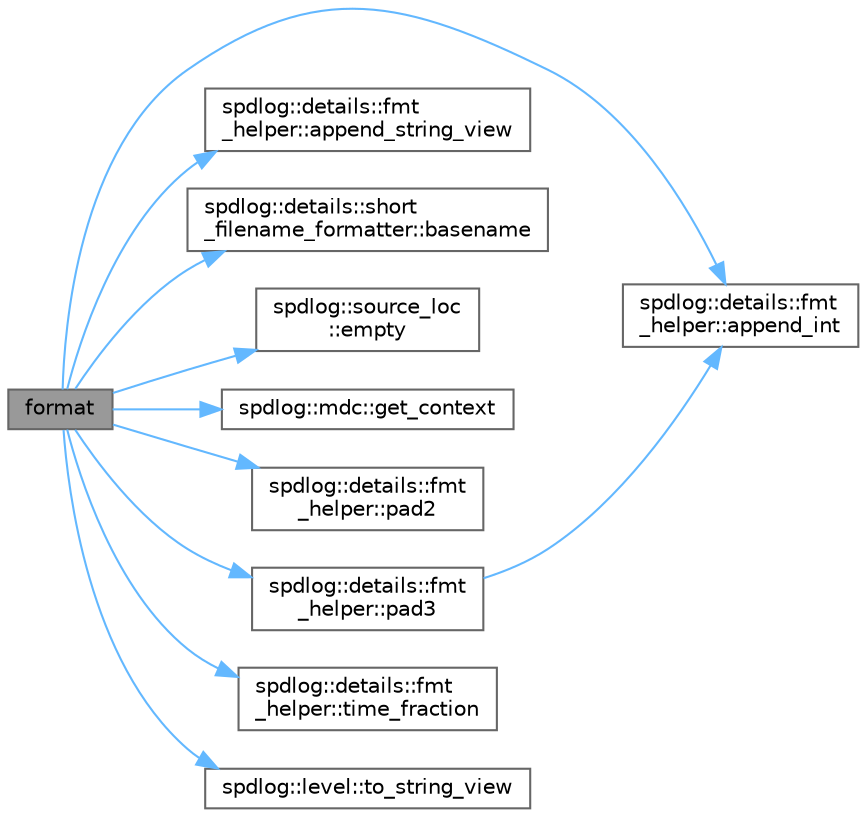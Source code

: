 digraph "format"
{
 // LATEX_PDF_SIZE
  bgcolor="transparent";
  edge [fontname=Helvetica,fontsize=10,labelfontname=Helvetica,labelfontsize=10];
  node [fontname=Helvetica,fontsize=10,shape=box,height=0.2,width=0.4];
  rankdir="LR";
  Node1 [id="Node000001",label="format",height=0.2,width=0.4,color="gray40", fillcolor="grey60", style="filled", fontcolor="black",tooltip=" "];
  Node1 -> Node2 [id="edge1_Node000001_Node000002",color="steelblue1",style="solid",tooltip=" "];
  Node2 [id="Node000002",label="spdlog::details::fmt\l_helper::append_int",height=0.2,width=0.4,color="grey40", fillcolor="white", style="filled",URL="$namespacespdlog_1_1details_1_1fmt__helper.html#a5b90f8a8aadb4389c511bc94988d72e3",tooltip=" "];
  Node1 -> Node3 [id="edge2_Node000001_Node000003",color="steelblue1",style="solid",tooltip=" "];
  Node3 [id="Node000003",label="spdlog::details::fmt\l_helper::append_string_view",height=0.2,width=0.4,color="grey40", fillcolor="white", style="filled",URL="$namespacespdlog_1_1details_1_1fmt__helper.html#a9b133cfeb950ba03f41ce7226e8b5d12",tooltip=" "];
  Node1 -> Node4 [id="edge3_Node000001_Node000004",color="steelblue1",style="solid",tooltip=" "];
  Node4 [id="Node000004",label="spdlog::details::short\l_filename_formatter::basename",height=0.2,width=0.4,color="grey40", fillcolor="white", style="filled",URL="$classspdlog_1_1details_1_1short__filename__formatter.html#a9a3146fc8f6c9c81959016c9c0121fee",tooltip=" "];
  Node1 -> Node5 [id="edge4_Node000001_Node000005",color="steelblue1",style="solid",tooltip=" "];
  Node5 [id="Node000005",label="spdlog::source_loc\l::empty",height=0.2,width=0.4,color="grey40", fillcolor="white", style="filled",URL="$structspdlog_1_1source__loc.html#a9fd57d49fbf8820ec85b92ed4da47654",tooltip=" "];
  Node1 -> Node6 [id="edge5_Node000001_Node000006",color="steelblue1",style="solid",tooltip=" "];
  Node6 [id="Node000006",label="spdlog::mdc::get_context",height=0.2,width=0.4,color="grey40", fillcolor="white", style="filled",URL="$classspdlog_1_1mdc.html#aa4fc6bc0badb9ddca815c5513a4dd111",tooltip=" "];
  Node1 -> Node7 [id="edge6_Node000001_Node000007",color="steelblue1",style="solid",tooltip=" "];
  Node7 [id="Node000007",label="spdlog::details::fmt\l_helper::pad2",height=0.2,width=0.4,color="grey40", fillcolor="white", style="filled",URL="$namespacespdlog_1_1details_1_1fmt__helper.html#a12c1644a4582ef19108ffba39b33c24e",tooltip=" "];
  Node1 -> Node8 [id="edge7_Node000001_Node000008",color="steelblue1",style="solid",tooltip=" "];
  Node8 [id="Node000008",label="spdlog::details::fmt\l_helper::pad3",height=0.2,width=0.4,color="grey40", fillcolor="white", style="filled",URL="$namespacespdlog_1_1details_1_1fmt__helper.html#aec374293ec3874295f6b12560036c720",tooltip=" "];
  Node8 -> Node2 [id="edge8_Node000008_Node000002",color="steelblue1",style="solid",tooltip=" "];
  Node1 -> Node9 [id="edge9_Node000001_Node000009",color="steelblue1",style="solid",tooltip=" "];
  Node9 [id="Node000009",label="spdlog::details::fmt\l_helper::time_fraction",height=0.2,width=0.4,color="grey40", fillcolor="white", style="filled",URL="$namespacespdlog_1_1details_1_1fmt__helper.html#a36767f75028474d5c02a810dc0b41adc",tooltip=" "];
  Node1 -> Node10 [id="edge10_Node000001_Node000010",color="steelblue1",style="solid",tooltip=" "];
  Node10 [id="Node000010",label="spdlog::level::to_string_view",height=0.2,width=0.4,color="grey40", fillcolor="white", style="filled",URL="$namespacespdlog_1_1level.html#a10c1a1a64445ea408ff3230a130c0467",tooltip=" "];
}
